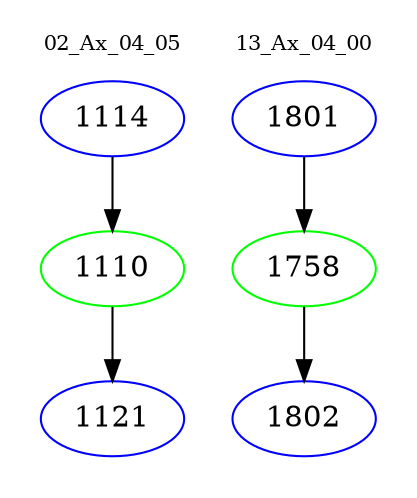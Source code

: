 digraph{
subgraph cluster_0 {
color = white
label = "02_Ax_04_05";
fontsize=10;
T0_1114 [label="1114", color="blue"]
T0_1114 -> T0_1110 [color="black"]
T0_1110 [label="1110", color="green"]
T0_1110 -> T0_1121 [color="black"]
T0_1121 [label="1121", color="blue"]
}
subgraph cluster_1 {
color = white
label = "13_Ax_04_00";
fontsize=10;
T1_1801 [label="1801", color="blue"]
T1_1801 -> T1_1758 [color="black"]
T1_1758 [label="1758", color="green"]
T1_1758 -> T1_1802 [color="black"]
T1_1802 [label="1802", color="blue"]
}
}
